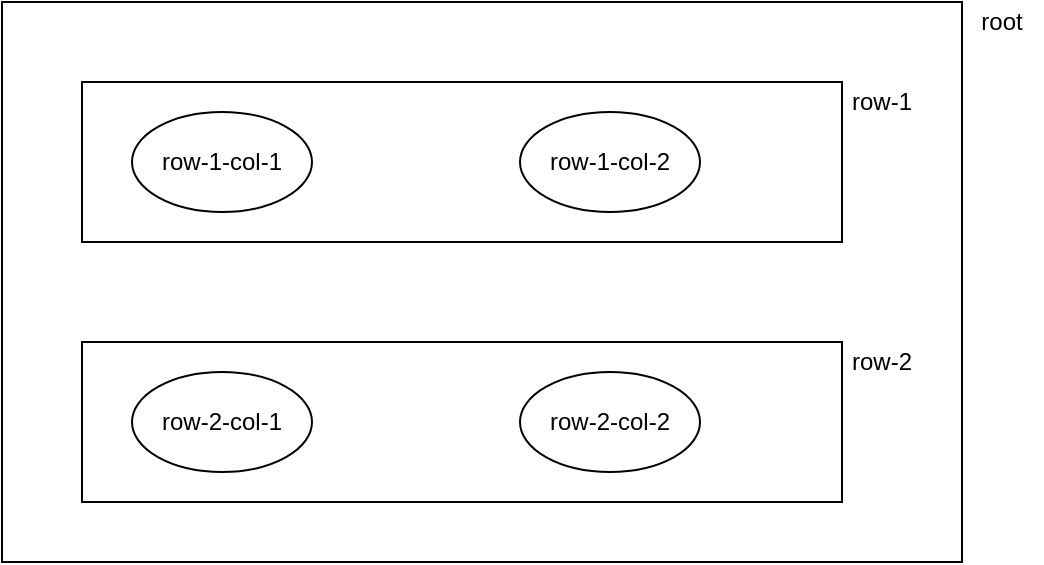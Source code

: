 <mxfile version="10.6.2" type="device"><diagram id="qdtTtRiDsDXpmBF_jhsp" name="Page-1"><mxGraphModel dx="1184" dy="1116" grid="1" gridSize="10" guides="1" tooltips="1" connect="1" arrows="1" fold="1" page="1" pageScale="1" pageWidth="1169" pageHeight="827" math="0" shadow="0"><root><mxCell id="0"/><mxCell id="1" parent="0"/><mxCell id="4cJ8Kih-oFsQ-BCpLWTL-1" value="" style="rounded=0;whiteSpace=wrap;html=1;" parent="1" vertex="1"><mxGeometry x="280" y="120" width="480" height="280" as="geometry"/></mxCell><mxCell id="4cJ8Kih-oFsQ-BCpLWTL-2" value="" style="rounded=0;whiteSpace=wrap;html=1;" parent="1" vertex="1"><mxGeometry x="320" y="160" width="380" height="80" as="geometry"/></mxCell><mxCell id="4cJ8Kih-oFsQ-BCpLWTL-5" value="root" style="text;html=1;strokeColor=none;fillColor=none;align=center;verticalAlign=middle;whiteSpace=wrap;rounded=0;" parent="1" vertex="1"><mxGeometry x="760" y="120" width="40" height="20" as="geometry"/></mxCell><mxCell id="4cJ8Kih-oFsQ-BCpLWTL-6" value="row-1" style="text;html=1;strokeColor=none;fillColor=none;align=center;verticalAlign=middle;whiteSpace=wrap;rounded=0;" parent="1" vertex="1"><mxGeometry x="700" y="160" width="40" height="20" as="geometry"/></mxCell><mxCell id="4cJ8Kih-oFsQ-BCpLWTL-9" value="" style="rounded=0;whiteSpace=wrap;html=1;" parent="1" vertex="1"><mxGeometry x="320" y="290" width="380" height="80" as="geometry"/></mxCell><mxCell id="4cJ8Kih-oFsQ-BCpLWTL-12" value="row-2" style="text;html=1;strokeColor=none;fillColor=none;align=center;verticalAlign=middle;whiteSpace=wrap;rounded=0;" parent="1" vertex="1"><mxGeometry x="700" y="290" width="40" height="20" as="geometry"/></mxCell><mxCell id="hr4GZRUJ8a8e6-K3XxFq-1" value="" style="ellipse;whiteSpace=wrap;html=1;" vertex="1" parent="1"><mxGeometry x="345" y="175" width="90" height="50" as="geometry"/></mxCell><mxCell id="4cJ8Kih-oFsQ-BCpLWTL-7" value="row-1-col-1" style="text;html=1;strokeColor=none;fillColor=none;align=center;verticalAlign=middle;whiteSpace=wrap;rounded=0;" parent="1" vertex="1"><mxGeometry x="355" y="190" width="70" height="20" as="geometry"/></mxCell><mxCell id="hr4GZRUJ8a8e6-K3XxFq-2" value="" style="ellipse;whiteSpace=wrap;html=1;" vertex="1" parent="1"><mxGeometry x="539" y="175" width="90" height="50" as="geometry"/></mxCell><mxCell id="hr4GZRUJ8a8e6-K3XxFq-3" value="row-1-col-2" style="text;html=1;strokeColor=none;fillColor=none;align=center;verticalAlign=middle;whiteSpace=wrap;rounded=0;" vertex="1" parent="1"><mxGeometry x="549" y="190" width="70" height="20" as="geometry"/></mxCell><mxCell id="hr4GZRUJ8a8e6-K3XxFq-4" value="" style="ellipse;whiteSpace=wrap;html=1;" vertex="1" parent="1"><mxGeometry x="345" y="305" width="90" height="50" as="geometry"/></mxCell><mxCell id="hr4GZRUJ8a8e6-K3XxFq-5" value="row-2-col-1" style="text;html=1;strokeColor=none;fillColor=none;align=center;verticalAlign=middle;whiteSpace=wrap;rounded=0;" vertex="1" parent="1"><mxGeometry x="355" y="320" width="70" height="20" as="geometry"/></mxCell><mxCell id="hr4GZRUJ8a8e6-K3XxFq-6" value="" style="ellipse;whiteSpace=wrap;html=1;" vertex="1" parent="1"><mxGeometry x="539" y="305" width="90" height="50" as="geometry"/></mxCell><mxCell id="hr4GZRUJ8a8e6-K3XxFq-7" value="row-2-col-2" style="text;html=1;strokeColor=none;fillColor=none;align=center;verticalAlign=middle;whiteSpace=wrap;rounded=0;" vertex="1" parent="1"><mxGeometry x="549" y="320" width="70" height="20" as="geometry"/></mxCell></root></mxGraphModel></diagram></mxfile>